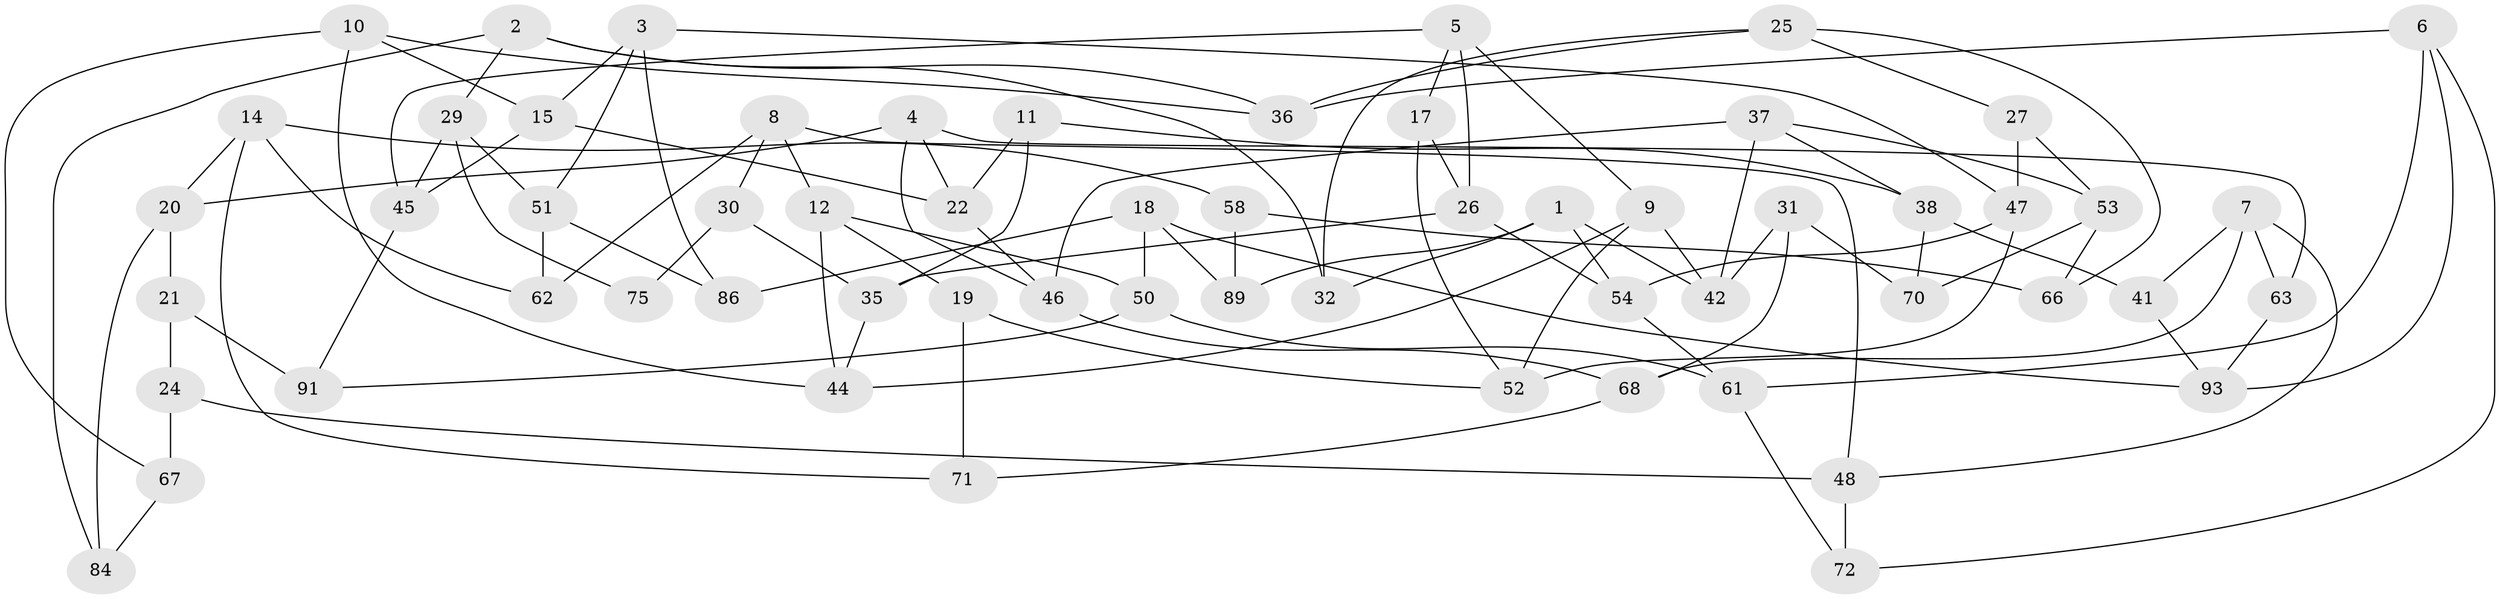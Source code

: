 // original degree distribution, {3: 1.0}
// Generated by graph-tools (version 1.1) at 2025/11/02/21/25 10:11:15]
// undirected, 60 vertices, 108 edges
graph export_dot {
graph [start="1"]
  node [color=gray90,style=filled];
  1 [super="+23"];
  2 [super="+43"];
  3 [super="+13"];
  4 [super="+40"];
  5 [super="+28"];
  6 [super="+60"];
  7 [super="+39"];
  8 [super="+34"];
  9 [super="+94"];
  10 [super="+88"];
  11;
  12 [super="+85"];
  14 [super="+16"];
  15 [super="+33"];
  17;
  18 [super="+74"];
  19;
  20 [super="+49"];
  21 [super="+55"];
  22 [super="+64"];
  24 [super="+77"];
  25 [super="+99"];
  26 [super="+79"];
  27;
  29 [super="+83"];
  30 [super="+56"];
  31;
  32;
  35 [super="+82"];
  36 [super="+69"];
  37 [super="+87"];
  38 [super="+97"];
  41;
  42 [super="+59"];
  44 [super="+80"];
  45 [super="+96"];
  46 [super="+81"];
  47 [super="+98"];
  48 [super="+65"];
  50 [super="+76"];
  51 [super="+78"];
  52 [super="+57"];
  53 [super="+92"];
  54 [super="+90"];
  58;
  61 [super="+73"];
  62;
  63;
  66;
  67;
  68 [super="+95"];
  70;
  71;
  72;
  75;
  84;
  86;
  89;
  91;
  93 [super="+100"];
  1 -- 54;
  1 -- 42;
  1 -- 32;
  1 -- 89;
  2 -- 36;
  2 -- 32;
  2 -- 84;
  2 -- 29;
  3 -- 51;
  3 -- 15;
  3 -- 86;
  3 -- 47;
  4 -- 20;
  4 -- 63;
  4 -- 46;
  4 -- 22;
  5 -- 17;
  5 -- 9;
  5 -- 26;
  5 -- 45;
  6 -- 72;
  6 -- 93;
  6 -- 36;
  6 -- 61;
  7 -- 41;
  7 -- 48;
  7 -- 63;
  7 -- 68;
  8 -- 30;
  8 -- 48;
  8 -- 12;
  8 -- 62;
  9 -- 44;
  9 -- 52;
  9 -- 42;
  10 -- 67;
  10 -- 36;
  10 -- 44;
  10 -- 15;
  11 -- 22;
  11 -- 38;
  11 -- 35;
  12 -- 19;
  12 -- 50;
  12 -- 44;
  14 -- 71;
  14 -- 62;
  14 -- 58;
  14 -- 20;
  15 -- 45;
  15 -- 22;
  17 -- 52;
  17 -- 26;
  18 -- 86;
  18 -- 93;
  18 -- 89;
  18 -- 50;
  19 -- 52;
  19 -- 71;
  20 -- 21;
  20 -- 84;
  21 -- 91;
  21 -- 24 [weight=2];
  22 -- 46;
  24 -- 67;
  24 -- 48;
  25 -- 66;
  25 -- 32;
  25 -- 27;
  25 -- 36;
  26 -- 35;
  26 -- 54;
  27 -- 53;
  27 -- 47;
  29 -- 75;
  29 -- 51;
  29 -- 45;
  30 -- 75 [weight=2];
  30 -- 35;
  31 -- 42;
  31 -- 70;
  31 -- 68;
  35 -- 44;
  37 -- 46;
  37 -- 38;
  37 -- 53;
  37 -- 42;
  38 -- 70;
  38 -- 41;
  41 -- 93;
  45 -- 91;
  46 -- 68;
  47 -- 54;
  47 -- 52;
  48 -- 72;
  50 -- 91;
  50 -- 61;
  51 -- 62;
  51 -- 86;
  53 -- 66;
  53 -- 70;
  54 -- 61;
  58 -- 66;
  58 -- 89;
  61 -- 72;
  63 -- 93;
  67 -- 84;
  68 -- 71;
}
